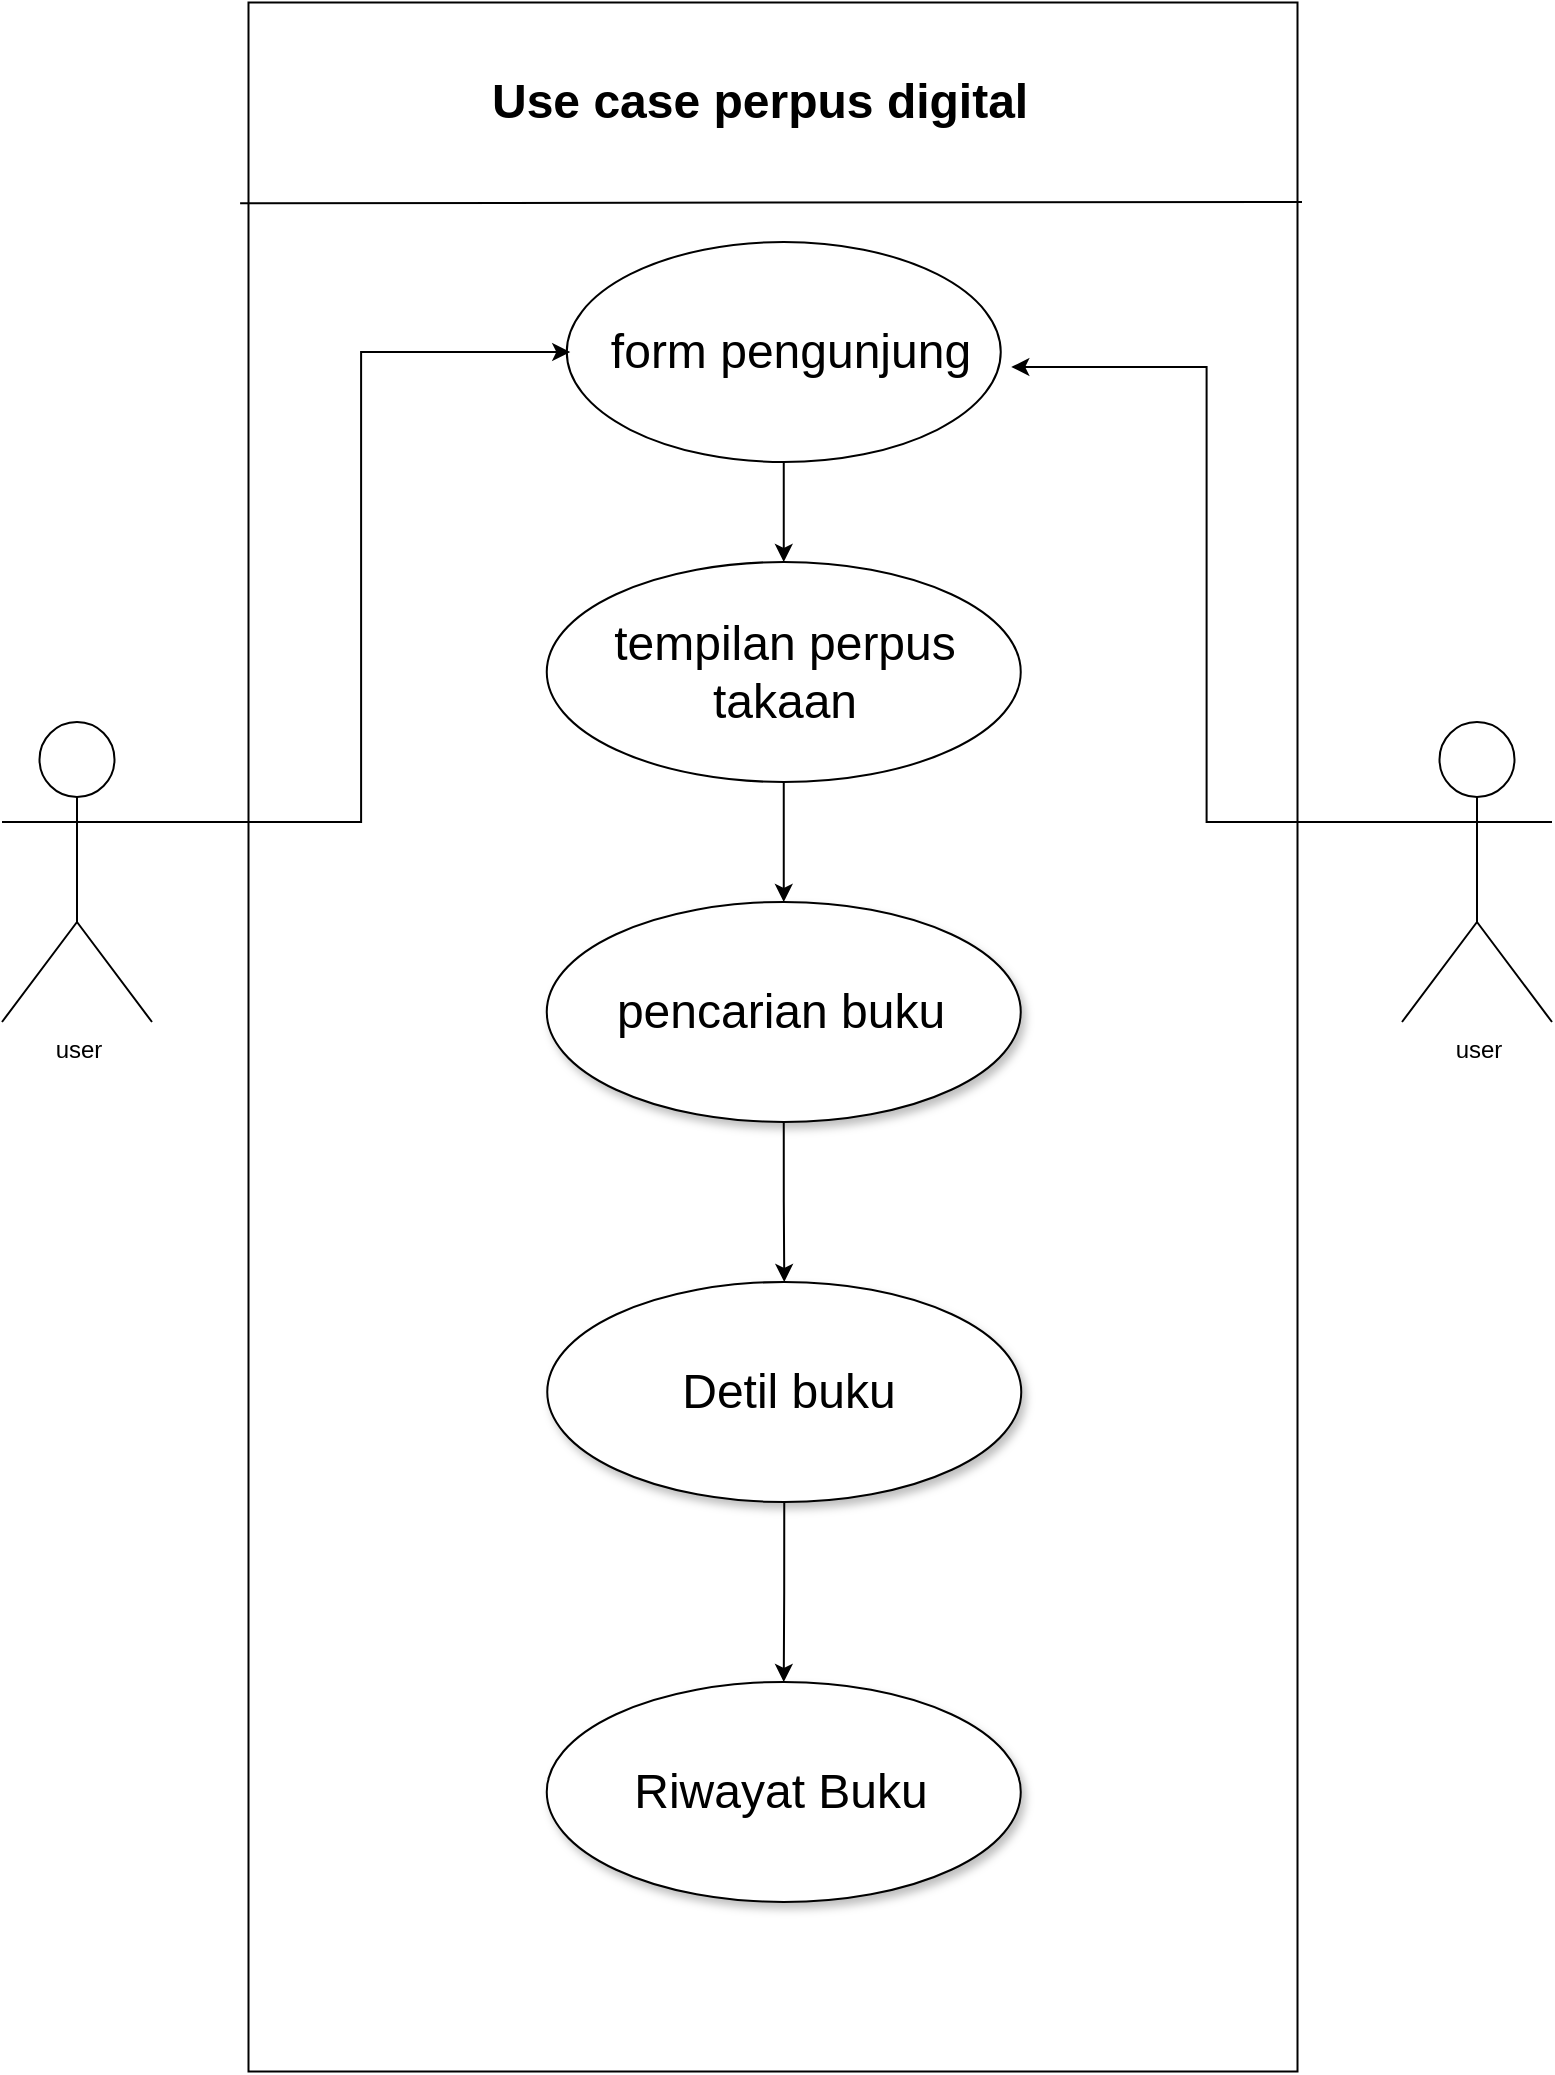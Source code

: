 <mxfile version="23.1.1" type="github">
  <diagram name="Page-1" id="aRs0KEkiYY97rro_R4DV">
    <mxGraphModel dx="1434" dy="772" grid="1" gridSize="10" guides="1" tooltips="1" connect="1" arrows="1" fold="1" page="1" pageScale="1" pageWidth="850" pageHeight="1100" math="0" shadow="0">
      <root>
        <mxCell id="0" />
        <mxCell id="1" parent="0" />
        <mxCell id="a0-7P9eU65IwxBjQ8Ryn-2" value="" style="rounded=0;whiteSpace=wrap;html=1;rotation=90;" vertex="1" parent="1">
          <mxGeometry x="-91.75" y="315.25" width="1034.5" height="524.5" as="geometry" />
        </mxCell>
        <mxCell id="a0-7P9eU65IwxBjQ8Ryn-5" value="" style="endArrow=none;html=1;rounded=0;exitX=0.097;exitY=1.008;exitDx=0;exitDy=0;exitPerimeter=0;" edge="1" parent="1" source="a0-7P9eU65IwxBjQ8Ryn-2">
          <mxGeometry width="50" height="50" relative="1" as="geometry">
            <mxPoint x="180" y="290" as="sourcePoint" />
            <mxPoint x="690" y="160" as="targetPoint" />
          </mxGeometry>
        </mxCell>
        <mxCell id="a0-7P9eU65IwxBjQ8Ryn-6" value="&lt;h1&gt;Use case perpus digital&lt;/h1&gt;" style="text;html=1;strokeColor=none;fillColor=none;spacing=5;spacingTop=-20;whiteSpace=wrap;overflow=hidden;rounded=0;" vertex="1" parent="1">
          <mxGeometry x="280" y="90" width="290" height="40" as="geometry" />
        </mxCell>
        <mxCell id="a0-7P9eU65IwxBjQ8Ryn-20" style="edgeStyle=orthogonalEdgeStyle;rounded=0;orthogonalLoop=1;jettySize=auto;html=1;exitX=0.5;exitY=1;exitDx=0;exitDy=0;" edge="1" parent="1" source="a0-7P9eU65IwxBjQ8Ryn-7" target="a0-7P9eU65IwxBjQ8Ryn-11">
          <mxGeometry relative="1" as="geometry" />
        </mxCell>
        <mxCell id="a0-7P9eU65IwxBjQ8Ryn-7" value="" style="ellipse;whiteSpace=wrap;html=1;" vertex="1" parent="1">
          <mxGeometry x="322.38" y="180" width="217" height="110" as="geometry" />
        </mxCell>
        <mxCell id="a0-7P9eU65IwxBjQ8Ryn-24" style="edgeStyle=orthogonalEdgeStyle;rounded=0;orthogonalLoop=1;jettySize=auto;html=1;exitX=1;exitY=0.333;exitDx=0;exitDy=0;exitPerimeter=0;entryX=0;entryY=0.5;entryDx=0;entryDy=0;" edge="1" parent="1" source="a0-7P9eU65IwxBjQ8Ryn-9" target="a0-7P9eU65IwxBjQ8Ryn-13">
          <mxGeometry relative="1" as="geometry" />
        </mxCell>
        <mxCell id="a0-7P9eU65IwxBjQ8Ryn-9" value="user&lt;br&gt;&lt;br&gt;" style="shape=umlActor;verticalLabelPosition=bottom;verticalAlign=top;html=1;outlineConnect=0;" vertex="1" parent="1">
          <mxGeometry x="40" y="420" width="75" height="150" as="geometry" />
        </mxCell>
        <mxCell id="a0-7P9eU65IwxBjQ8Ryn-21" style="edgeStyle=orthogonalEdgeStyle;rounded=0;orthogonalLoop=1;jettySize=auto;html=1;exitX=0.5;exitY=1;exitDx=0;exitDy=0;" edge="1" parent="1" source="a0-7P9eU65IwxBjQ8Ryn-11" target="a0-7P9eU65IwxBjQ8Ryn-17">
          <mxGeometry relative="1" as="geometry" />
        </mxCell>
        <mxCell id="a0-7P9eU65IwxBjQ8Ryn-11" value="" style="ellipse;whiteSpace=wrap;html=1;" vertex="1" parent="1">
          <mxGeometry x="312.38" y="340" width="237" height="110" as="geometry" />
        </mxCell>
        <mxCell id="a0-7P9eU65IwxBjQ8Ryn-12" value="&lt;font style=&quot;font-size: 24px;&quot;&gt;tempilan perpus takaan&lt;/font&gt;" style="text;html=1;strokeColor=none;fillColor=none;align=center;verticalAlign=middle;whiteSpace=wrap;rounded=0;" vertex="1" parent="1">
          <mxGeometry x="320.63" y="380" width="220.5" height="30" as="geometry" />
        </mxCell>
        <mxCell id="a0-7P9eU65IwxBjQ8Ryn-13" value="&lt;span style=&quot;font-size: 24px;&quot;&gt;form pengunjung&lt;/span&gt;" style="text;html=1;strokeColor=none;fillColor=none;align=center;verticalAlign=middle;whiteSpace=wrap;rounded=0;" vertex="1" parent="1">
          <mxGeometry x="324.13" y="220" width="220.5" height="30" as="geometry" />
        </mxCell>
        <mxCell id="a0-7P9eU65IwxBjQ8Ryn-22" style="edgeStyle=orthogonalEdgeStyle;rounded=0;orthogonalLoop=1;jettySize=auto;html=1;exitX=0.5;exitY=1;exitDx=0;exitDy=0;" edge="1" parent="1" source="a0-7P9eU65IwxBjQ8Ryn-17" target="a0-7P9eU65IwxBjQ8Ryn-18">
          <mxGeometry relative="1" as="geometry" />
        </mxCell>
        <mxCell id="a0-7P9eU65IwxBjQ8Ryn-17" value="" style="ellipse;whiteSpace=wrap;html=1;shadow=1;" vertex="1" parent="1">
          <mxGeometry x="312.38" y="510" width="237" height="110" as="geometry" />
        </mxCell>
        <mxCell id="a0-7P9eU65IwxBjQ8Ryn-14" value="&lt;span style=&quot;font-size: 24px;&quot;&gt;pencarian buku&lt;/span&gt;" style="text;html=1;strokeColor=none;fillColor=none;align=center;verticalAlign=middle;whiteSpace=wrap;rounded=0;" vertex="1" parent="1">
          <mxGeometry x="318.63" y="550" width="220.5" height="30" as="geometry" />
        </mxCell>
        <mxCell id="a0-7P9eU65IwxBjQ8Ryn-23" style="edgeStyle=orthogonalEdgeStyle;rounded=0;orthogonalLoop=1;jettySize=auto;html=1;exitX=0.5;exitY=1;exitDx=0;exitDy=0;entryX=0.5;entryY=0;entryDx=0;entryDy=0;" edge="1" parent="1" source="a0-7P9eU65IwxBjQ8Ryn-18" target="a0-7P9eU65IwxBjQ8Ryn-19">
          <mxGeometry relative="1" as="geometry" />
        </mxCell>
        <mxCell id="a0-7P9eU65IwxBjQ8Ryn-18" value="" style="ellipse;whiteSpace=wrap;html=1;shadow=1;" vertex="1" parent="1">
          <mxGeometry x="312.63" y="700" width="237" height="110" as="geometry" />
        </mxCell>
        <mxCell id="a0-7P9eU65IwxBjQ8Ryn-15" value="&lt;span style=&quot;font-size: 24px;&quot;&gt;Detil buku&lt;/span&gt;" style="text;html=1;strokeColor=none;fillColor=none;align=center;verticalAlign=middle;whiteSpace=wrap;rounded=0;" vertex="1" parent="1">
          <mxGeometry x="322.88" y="740" width="220.5" height="30" as="geometry" />
        </mxCell>
        <mxCell id="a0-7P9eU65IwxBjQ8Ryn-19" value="" style="ellipse;whiteSpace=wrap;html=1;shadow=1;" vertex="1" parent="1">
          <mxGeometry x="312.38" y="900" width="237" height="110" as="geometry" />
        </mxCell>
        <mxCell id="a0-7P9eU65IwxBjQ8Ryn-16" value="&lt;span style=&quot;font-size: 24px;&quot;&gt;Riwayat Buku&lt;/span&gt;" style="text;html=1;strokeColor=none;fillColor=none;align=center;verticalAlign=middle;whiteSpace=wrap;rounded=0;" vertex="1" parent="1">
          <mxGeometry x="319.13" y="940" width="220.5" height="30" as="geometry" />
        </mxCell>
        <mxCell id="a0-7P9eU65IwxBjQ8Ryn-27" style="edgeStyle=orthogonalEdgeStyle;rounded=0;orthogonalLoop=1;jettySize=auto;html=1;exitX=0;exitY=0.333;exitDx=0;exitDy=0;exitPerimeter=0;entryX=1;entryY=0.75;entryDx=0;entryDy=0;" edge="1" parent="1" source="a0-7P9eU65IwxBjQ8Ryn-26" target="a0-7P9eU65IwxBjQ8Ryn-13">
          <mxGeometry relative="1" as="geometry" />
        </mxCell>
        <mxCell id="a0-7P9eU65IwxBjQ8Ryn-26" value="user&lt;br&gt;&lt;br&gt;" style="shape=umlActor;verticalLabelPosition=bottom;verticalAlign=top;html=1;outlineConnect=0;" vertex="1" parent="1">
          <mxGeometry x="740" y="420" width="75" height="150" as="geometry" />
        </mxCell>
      </root>
    </mxGraphModel>
  </diagram>
</mxfile>
